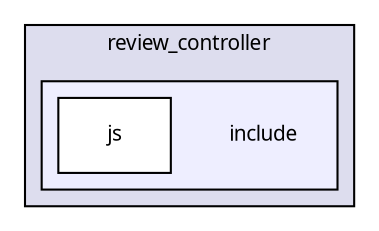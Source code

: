 digraph "packages/review/packages/review_controller/include/" {
  compound=true
  node [ fontsize="10", fontname="FreeSans.ttf"];
  edge [ labelfontsize="10", labelfontname="FreeSans.ttf"];
  subgraph clusterdir_add5f3ec70e7a63efe5df6bf1335bc14 {
    graph [ bgcolor="#ddddee", pencolor="black", label="review_controller" fontname="FreeSans.ttf", fontsize="10", URL="dir_add5f3ec70e7a63efe5df6bf1335bc14.html"]
  subgraph clusterdir_314645e2c33cf71b27af09693ffb534b {
    graph [ bgcolor="#eeeeff", pencolor="black", label="" URL="dir_314645e2c33cf71b27af09693ffb534b.html"];
    dir_314645e2c33cf71b27af09693ffb534b [shape=plaintext label="include"];
    dir_70a39713118b0da9c31e5fd9201dea04 [shape=box label="js" color="black" fillcolor="white" style="filled" URL="dir_70a39713118b0da9c31e5fd9201dea04.html"];
  }
  }
}
